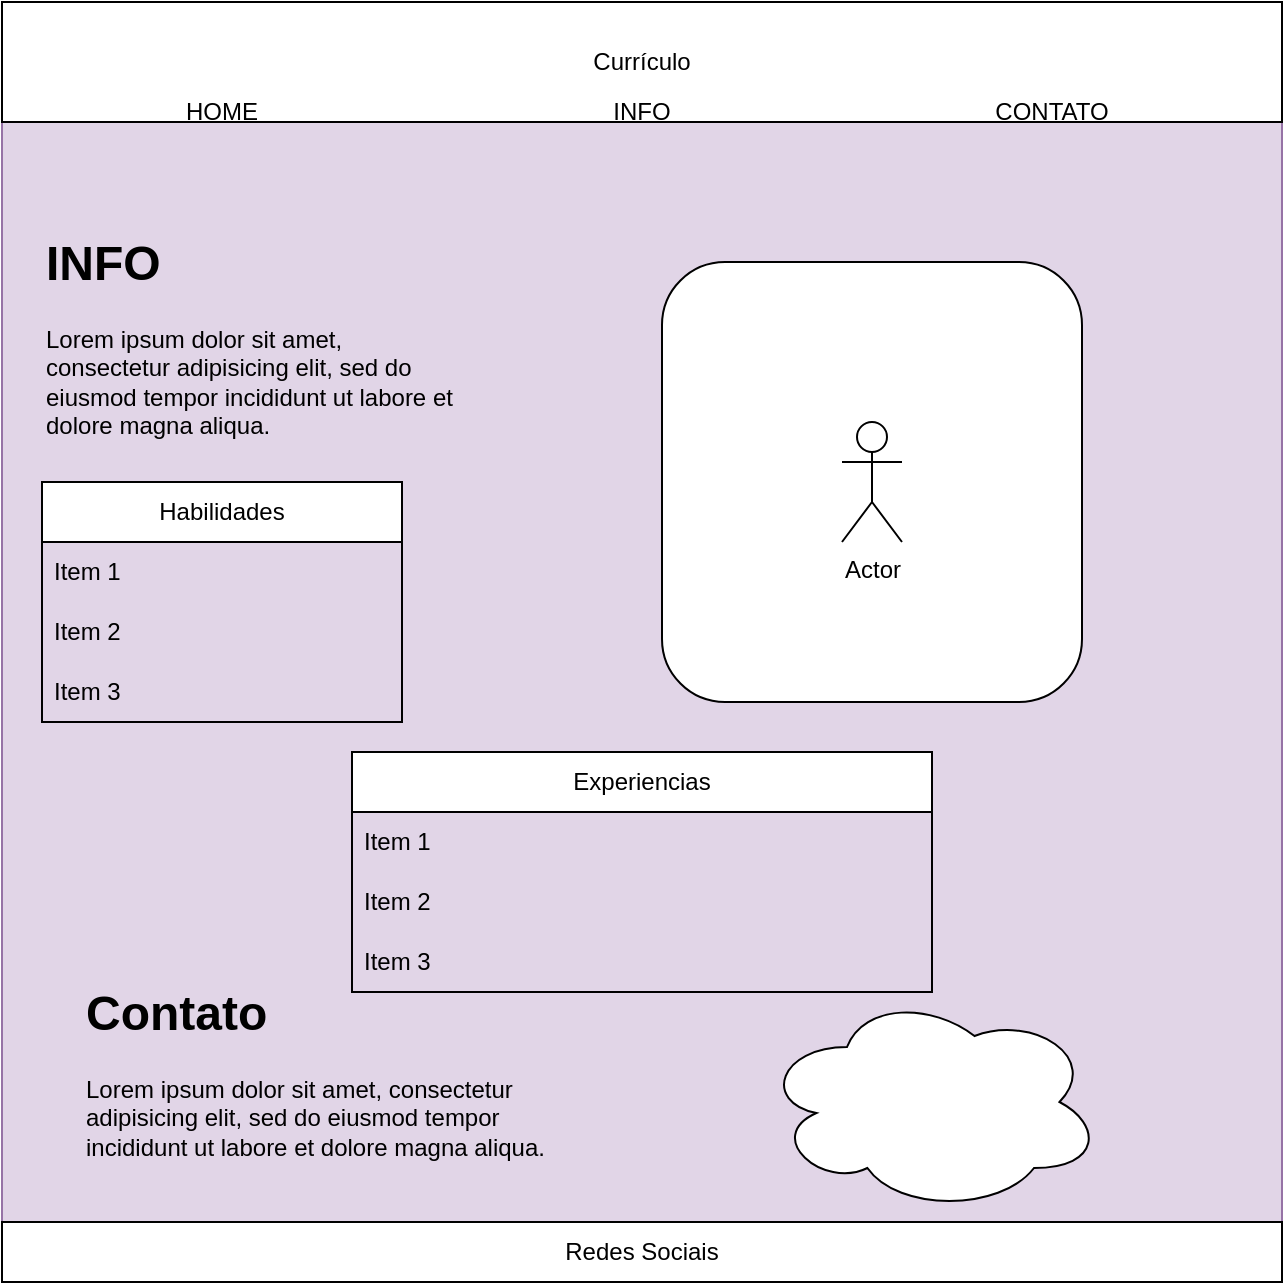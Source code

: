 <mxfile version="24.0.5" type="device">
  <diagram name="Página-1" id="Pf_ZkEtlMtJy-V-XxcmZ">
    <mxGraphModel dx="1434" dy="782" grid="1" gridSize="10" guides="1" tooltips="1" connect="1" arrows="1" fold="1" page="1" pageScale="1" pageWidth="827" pageHeight="1169" math="0" shadow="0">
      <root>
        <mxCell id="0" />
        <mxCell id="1" parent="0" />
        <mxCell id="GtqTQ_MWzOixiJA3Ki_M-1" value="" style="whiteSpace=wrap;html=1;aspect=fixed;fillColor=#e1d5e7;strokeColor=#9673a6;" vertex="1" parent="1">
          <mxGeometry x="90" y="90" width="640" height="640" as="geometry" />
        </mxCell>
        <mxCell id="GtqTQ_MWzOixiJA3Ki_M-2" value="Currículo" style="rounded=0;whiteSpace=wrap;html=1;" vertex="1" parent="1">
          <mxGeometry x="90" y="90" width="640" height="60" as="geometry" />
        </mxCell>
        <mxCell id="GtqTQ_MWzOixiJA3Ki_M-3" value="&lt;h1 style=&quot;margin-top: 0px;&quot;&gt;INFO&lt;/h1&gt;&lt;p&gt;Lorem ipsum dolor sit amet, consectetur adipisicing elit, sed do eiusmod tempor incididunt ut labore et dolore magna aliqua.&lt;/p&gt;" style="text;html=1;whiteSpace=wrap;overflow=hidden;rounded=0;" vertex="1" parent="1">
          <mxGeometry x="110" y="200" width="210" height="120" as="geometry" />
        </mxCell>
        <mxCell id="GtqTQ_MWzOixiJA3Ki_M-5" value="" style="rounded=1;whiteSpace=wrap;html=1;" vertex="1" parent="1">
          <mxGeometry x="420" y="220" width="210" height="220" as="geometry" />
        </mxCell>
        <mxCell id="GtqTQ_MWzOixiJA3Ki_M-6" value="Actor" style="shape=umlActor;verticalLabelPosition=bottom;verticalAlign=top;html=1;outlineConnect=0;" vertex="1" parent="1">
          <mxGeometry x="510" y="300" width="30" height="60" as="geometry" />
        </mxCell>
        <mxCell id="GtqTQ_MWzOixiJA3Ki_M-8" value="Redes Sociais" style="rounded=0;whiteSpace=wrap;html=1;" vertex="1" parent="1">
          <mxGeometry x="90" y="700" width="640" height="30" as="geometry" />
        </mxCell>
        <mxCell id="GtqTQ_MWzOixiJA3Ki_M-9" value="Habilidades" style="swimlane;fontStyle=0;childLayout=stackLayout;horizontal=1;startSize=30;horizontalStack=0;resizeParent=1;resizeParentMax=0;resizeLast=0;collapsible=1;marginBottom=0;whiteSpace=wrap;html=1;" vertex="1" parent="1">
          <mxGeometry x="110" y="330" width="180" height="120" as="geometry" />
        </mxCell>
        <mxCell id="GtqTQ_MWzOixiJA3Ki_M-10" value="Item 1" style="text;strokeColor=none;fillColor=none;align=left;verticalAlign=middle;spacingLeft=4;spacingRight=4;overflow=hidden;points=[[0,0.5],[1,0.5]];portConstraint=eastwest;rotatable=0;whiteSpace=wrap;html=1;" vertex="1" parent="GtqTQ_MWzOixiJA3Ki_M-9">
          <mxGeometry y="30" width="180" height="30" as="geometry" />
        </mxCell>
        <mxCell id="GtqTQ_MWzOixiJA3Ki_M-11" value="Item 2" style="text;strokeColor=none;fillColor=none;align=left;verticalAlign=middle;spacingLeft=4;spacingRight=4;overflow=hidden;points=[[0,0.5],[1,0.5]];portConstraint=eastwest;rotatable=0;whiteSpace=wrap;html=1;" vertex="1" parent="GtqTQ_MWzOixiJA3Ki_M-9">
          <mxGeometry y="60" width="180" height="30" as="geometry" />
        </mxCell>
        <mxCell id="GtqTQ_MWzOixiJA3Ki_M-12" value="Item 3" style="text;strokeColor=none;fillColor=none;align=left;verticalAlign=middle;spacingLeft=4;spacingRight=4;overflow=hidden;points=[[0,0.5],[1,0.5]];portConstraint=eastwest;rotatable=0;whiteSpace=wrap;html=1;" vertex="1" parent="GtqTQ_MWzOixiJA3Ki_M-9">
          <mxGeometry y="90" width="180" height="30" as="geometry" />
        </mxCell>
        <mxCell id="GtqTQ_MWzOixiJA3Ki_M-13" value="" style="ellipse;shape=cloud;whiteSpace=wrap;html=1;" vertex="1" parent="1">
          <mxGeometry x="470" y="585" width="170" height="110" as="geometry" />
        </mxCell>
        <mxCell id="GtqTQ_MWzOixiJA3Ki_M-15" value="&lt;h1 style=&quot;margin-top: 0px;&quot;&gt;Contato&lt;/h1&gt;&lt;p&gt;Lorem ipsum dolor sit amet, consectetur adipisicing elit, sed do eiusmod tempor incididunt ut labore et dolore magna aliqua.&lt;/p&gt;" style="text;html=1;whiteSpace=wrap;overflow=hidden;rounded=0;" vertex="1" parent="1">
          <mxGeometry x="130" y="575" width="260" height="120" as="geometry" />
        </mxCell>
        <mxCell id="GtqTQ_MWzOixiJA3Ki_M-17" value="Experiencias" style="swimlane;fontStyle=0;childLayout=stackLayout;horizontal=1;startSize=30;horizontalStack=0;resizeParent=1;resizeParentMax=0;resizeLast=0;collapsible=1;marginBottom=0;whiteSpace=wrap;html=1;" vertex="1" parent="1">
          <mxGeometry x="265" y="465" width="290" height="120" as="geometry" />
        </mxCell>
        <mxCell id="GtqTQ_MWzOixiJA3Ki_M-18" value="Item 1" style="text;strokeColor=none;fillColor=none;align=left;verticalAlign=middle;spacingLeft=4;spacingRight=4;overflow=hidden;points=[[0,0.5],[1,0.5]];portConstraint=eastwest;rotatable=0;whiteSpace=wrap;html=1;" vertex="1" parent="GtqTQ_MWzOixiJA3Ki_M-17">
          <mxGeometry y="30" width="290" height="30" as="geometry" />
        </mxCell>
        <mxCell id="GtqTQ_MWzOixiJA3Ki_M-19" value="Item 2" style="text;strokeColor=none;fillColor=none;align=left;verticalAlign=middle;spacingLeft=4;spacingRight=4;overflow=hidden;points=[[0,0.5],[1,0.5]];portConstraint=eastwest;rotatable=0;whiteSpace=wrap;html=1;" vertex="1" parent="GtqTQ_MWzOixiJA3Ki_M-17">
          <mxGeometry y="60" width="290" height="30" as="geometry" />
        </mxCell>
        <mxCell id="GtqTQ_MWzOixiJA3Ki_M-20" value="Item 3" style="text;strokeColor=none;fillColor=none;align=left;verticalAlign=middle;spacingLeft=4;spacingRight=4;overflow=hidden;points=[[0,0.5],[1,0.5]];portConstraint=eastwest;rotatable=0;whiteSpace=wrap;html=1;" vertex="1" parent="GtqTQ_MWzOixiJA3Ki_M-17">
          <mxGeometry y="90" width="290" height="30" as="geometry" />
        </mxCell>
        <mxCell id="GtqTQ_MWzOixiJA3Ki_M-21" value="HOME" style="text;html=1;align=center;verticalAlign=middle;whiteSpace=wrap;rounded=0;" vertex="1" parent="1">
          <mxGeometry x="170" y="130" width="60" height="30" as="geometry" />
        </mxCell>
        <mxCell id="GtqTQ_MWzOixiJA3Ki_M-22" value="INFO" style="text;html=1;align=center;verticalAlign=middle;whiteSpace=wrap;rounded=0;" vertex="1" parent="1">
          <mxGeometry x="380" y="130" width="60" height="30" as="geometry" />
        </mxCell>
        <mxCell id="GtqTQ_MWzOixiJA3Ki_M-23" value="CONTATO" style="text;html=1;align=center;verticalAlign=middle;whiteSpace=wrap;rounded=0;" vertex="1" parent="1">
          <mxGeometry x="590" y="135" width="50" height="20" as="geometry" />
        </mxCell>
      </root>
    </mxGraphModel>
  </diagram>
</mxfile>
